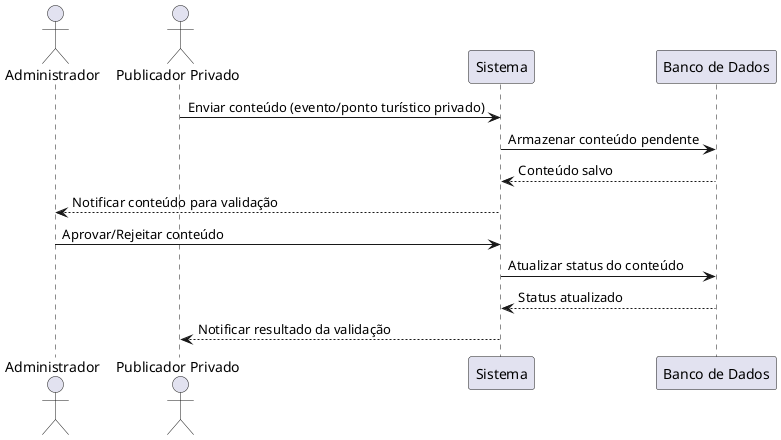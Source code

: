 @startuml
actor "Administrador" as Admin
actor "Publicador Privado" as Pub
participant "Sistema" as S
participant "Banco de Dados" as BD

Pub -> S: Enviar conteúdo (evento/ponto turístico privado)
S -> BD: Armazenar conteúdo pendente
BD --> S: Conteúdo salvo
S --> Admin: Notificar conteúdo para validação
Admin -> S: Aprovar/Rejeitar conteúdo
S -> BD: Atualizar status do conteúdo
BD --> S: Status atualizado
S --> Pub: Notificar resultado da validação

@enduml